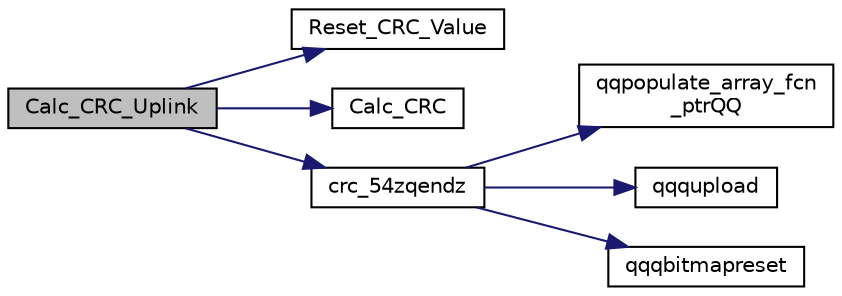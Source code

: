 digraph "Calc_CRC_Uplink"
{
  edge [fontname="Helvetica",fontsize="10",labelfontname="Helvetica",labelfontsize="10"];
  node [fontname="Helvetica",fontsize="10",shape=record];
  rankdir="LR";
  Node30 [label="Calc_CRC_Uplink",height=0.2,width=0.4,color="black", fillcolor="grey75", style="filled", fontcolor="black"];
  Node30 -> Node31 [color="midnightblue",fontsize="10",style="solid",fontname="Helvetica"];
  Node31 [label="Reset_CRC_Value",height=0.2,width=0.4,color="black", fillcolor="white", style="filled",URL="$crc_8c.html#aab7639fa6129bf18bb19add215d334b9"];
  Node30 -> Node32 [color="midnightblue",fontsize="10",style="solid",fontname="Helvetica"];
  Node32 [label="Calc_CRC",height=0.2,width=0.4,color="black", fillcolor="white", style="filled",URL="$crc_8c.html#a3f4c9feb62eaa95075ecd7d916e34ed1"];
  Node30 -> Node33 [color="midnightblue",fontsize="10",style="solid",fontname="Helvetica"];
  Node33 [label="crc_54zqendz",height=0.2,width=0.4,color="black", fillcolor="white", style="filled",URL="$inszt__crc_8c.html#aedaa12af27341c2ebcb6bb358f90f781"];
  Node33 -> Node34 [color="midnightblue",fontsize="10",style="solid",fontname="Helvetica"];
  Node34 [label="qqpopulate_array_fcn\l_ptrQQ",height=0.2,width=0.4,color="black", fillcolor="white", style="filled",URL="$inszt__crc_8c.html#a4ad6fa1bb94fc1c3ac2dc30925106081"];
  Node33 -> Node35 [color="midnightblue",fontsize="10",style="solid",fontname="Helvetica"];
  Node35 [label="qqqupload",height=0.2,width=0.4,color="black", fillcolor="white", style="filled",URL="$inszt__crc_8c.html#a109761d7f84a96b5606e507bace276b5"];
  Node33 -> Node36 [color="midnightblue",fontsize="10",style="solid",fontname="Helvetica"];
  Node36 [label="qqqbitmapreset",height=0.2,width=0.4,color="black", fillcolor="white", style="filled",URL="$inszt__crc_8c.html#a5688fceaed93ba591e78ee15ccb0187f"];
}
